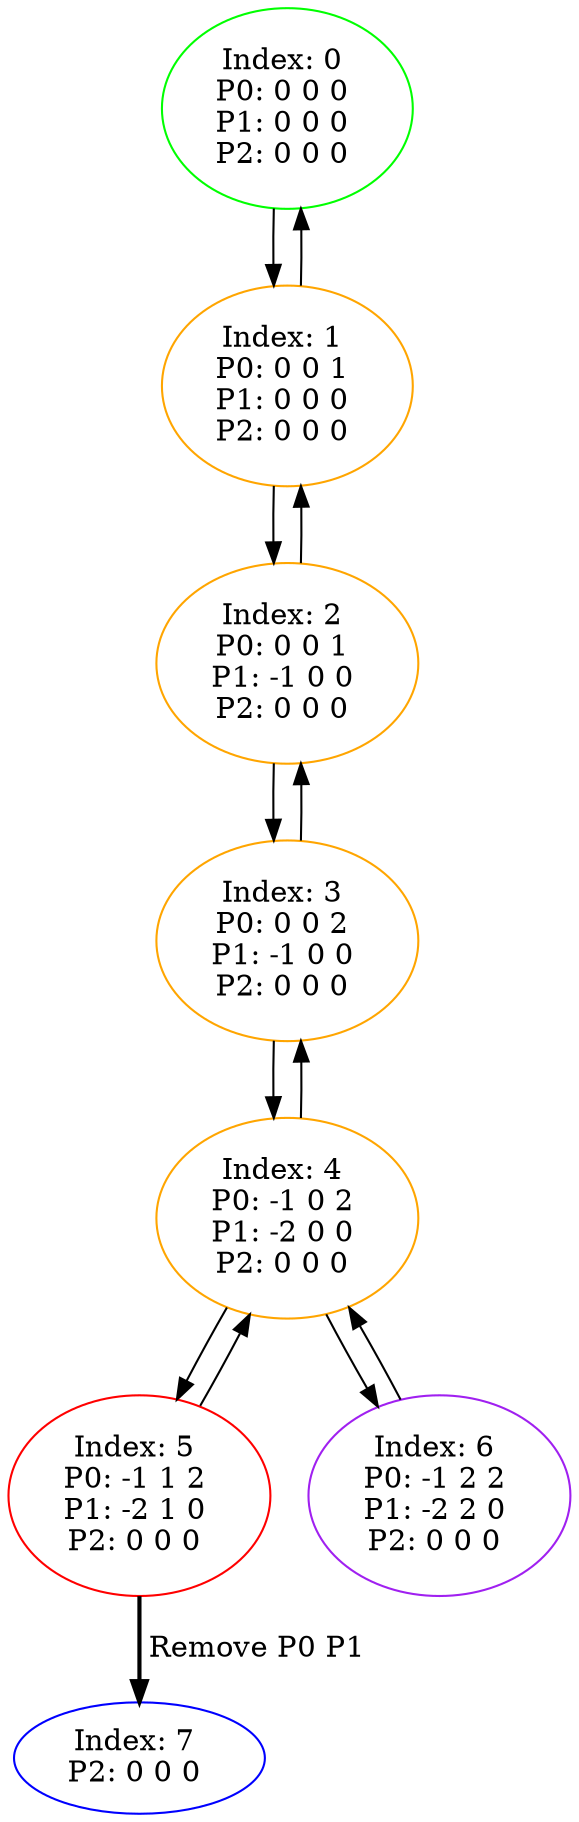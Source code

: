 digraph G {
color = "black"
0[label = "Index: 0 
P0: 0 0 0 
P1: 0 0 0 
P2: 0 0 0 
", color = "green"]
1[label = "Index: 1 
P0: 0 0 1 
P1: 0 0 0 
P2: 0 0 0 
", color = "orange"]
2[label = "Index: 2 
P0: 0 0 1 
P1: -1 0 0 
P2: 0 0 0 
", color = "orange"]
3[label = "Index: 3 
P0: 0 0 2 
P1: -1 0 0 
P2: 0 0 0 
", color = "orange"]
4[label = "Index: 4 
P0: -1 0 2 
P1: -2 0 0 
P2: 0 0 0 
", color = "orange"]
5[label = "Index: 5 
P0: -1 1 2 
P1: -2 1 0 
P2: 0 0 0 
", color = "red"]
6[label = "Index: 6 
P0: -1 2 2 
P1: -2 2 0 
P2: 0 0 0 
", color = "purple"]
7[label = "Index: 7 
P2: 0 0 0 
", color = "blue"]
0 -> 1

1 -> 0
1 -> 2

2 -> 1
2 -> 3

3 -> 2
3 -> 4

4 -> 3
4 -> 5
4 -> 6

5 -> 4
5 -> 7[style=bold label=" Remove P0 P1 "];


6 -> 4

}
